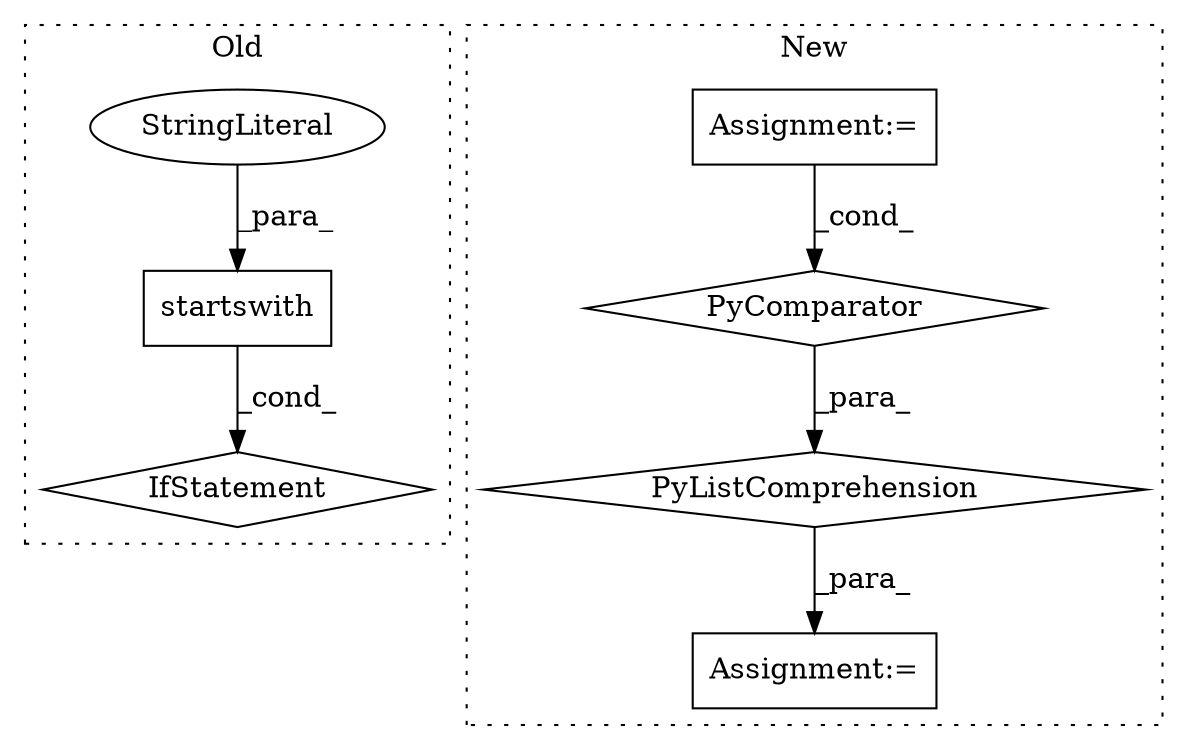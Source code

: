 digraph G {
subgraph cluster0 {
1 [label="startswith" a="32" s="2198,2213" l="11,1" shape="box"];
4 [label="StringLiteral" a="45" s="2209" l="4" shape="ellipse"];
5 [label="IfStatement" a="25" s="2190,2214" l="4,2" shape="diamond"];
label = "Old";
style="dotted";
}
subgraph cluster1 {
2 [label="PyComparator" a="113" s="2225" l="26" shape="diamond"];
3 [label="Assignment:=" a="7" s="2225" l="26" shape="box"];
6 [label="Assignment:=" a="7" s="2132" l="14" shape="box"];
7 [label="PyListComprehension" a="109" s="2146" l="113" shape="diamond"];
label = "New";
style="dotted";
}
1 -> 5 [label="_cond_"];
2 -> 7 [label="_para_"];
3 -> 2 [label="_cond_"];
4 -> 1 [label="_para_"];
7 -> 6 [label="_para_"];
}